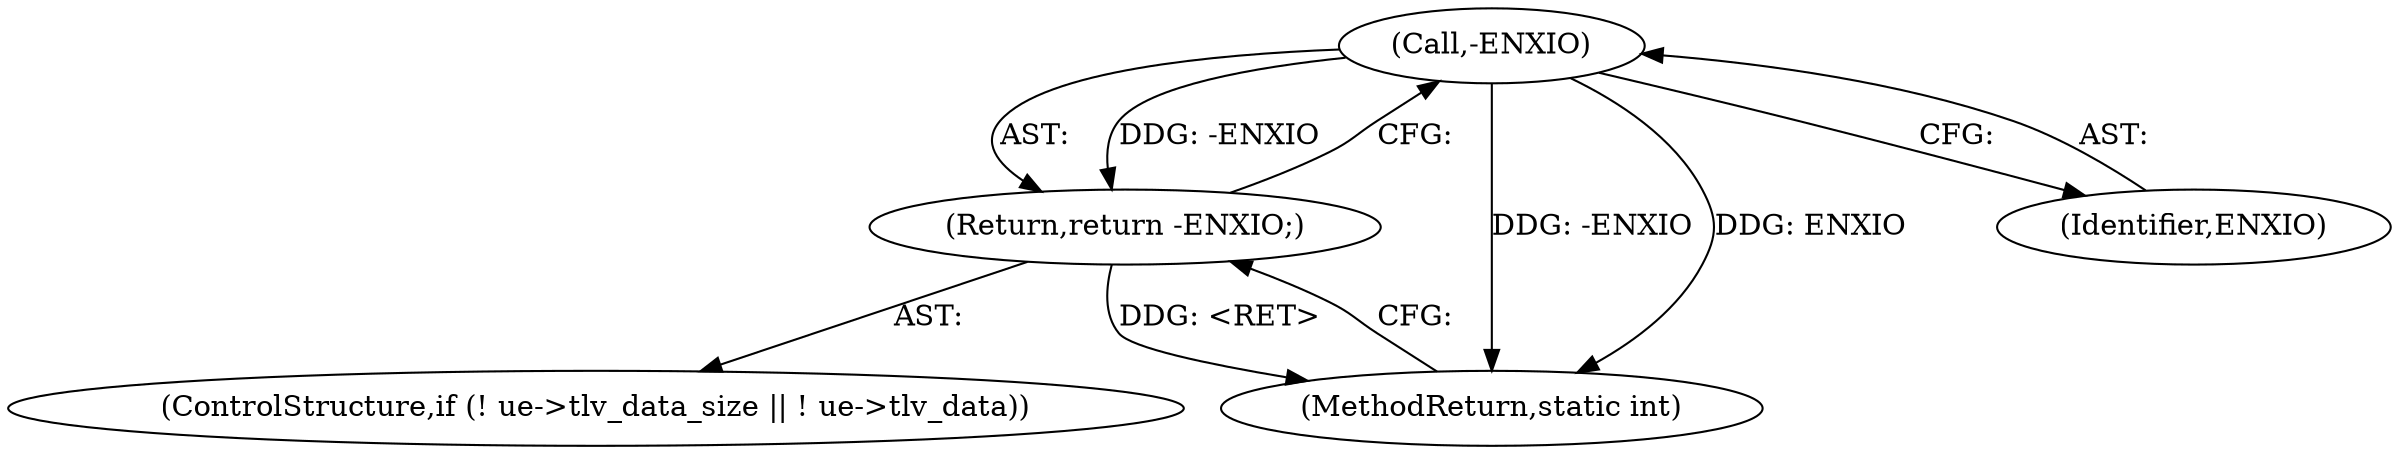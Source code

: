 digraph "1_linux_07f4d9d74a04aa7c72c5dae0ef97565f28f17b92_2@del" {
"1000188" [label="(Call,-ENXIO)"];
"1000187" [label="(Return,return -ENXIO;)"];
"1000213" [label="(MethodReturn,static int)"];
"1000188" [label="(Call,-ENXIO)"];
"1000177" [label="(ControlStructure,if (! ue->tlv_data_size || ! ue->tlv_data))"];
"1000187" [label="(Return,return -ENXIO;)"];
"1000189" [label="(Identifier,ENXIO)"];
"1000188" -> "1000187"  [label="AST: "];
"1000188" -> "1000189"  [label="CFG: "];
"1000189" -> "1000188"  [label="AST: "];
"1000187" -> "1000188"  [label="CFG: "];
"1000188" -> "1000213"  [label="DDG: -ENXIO"];
"1000188" -> "1000213"  [label="DDG: ENXIO"];
"1000188" -> "1000187"  [label="DDG: -ENXIO"];
"1000187" -> "1000177"  [label="AST: "];
"1000213" -> "1000187"  [label="CFG: "];
"1000187" -> "1000213"  [label="DDG: <RET>"];
}
